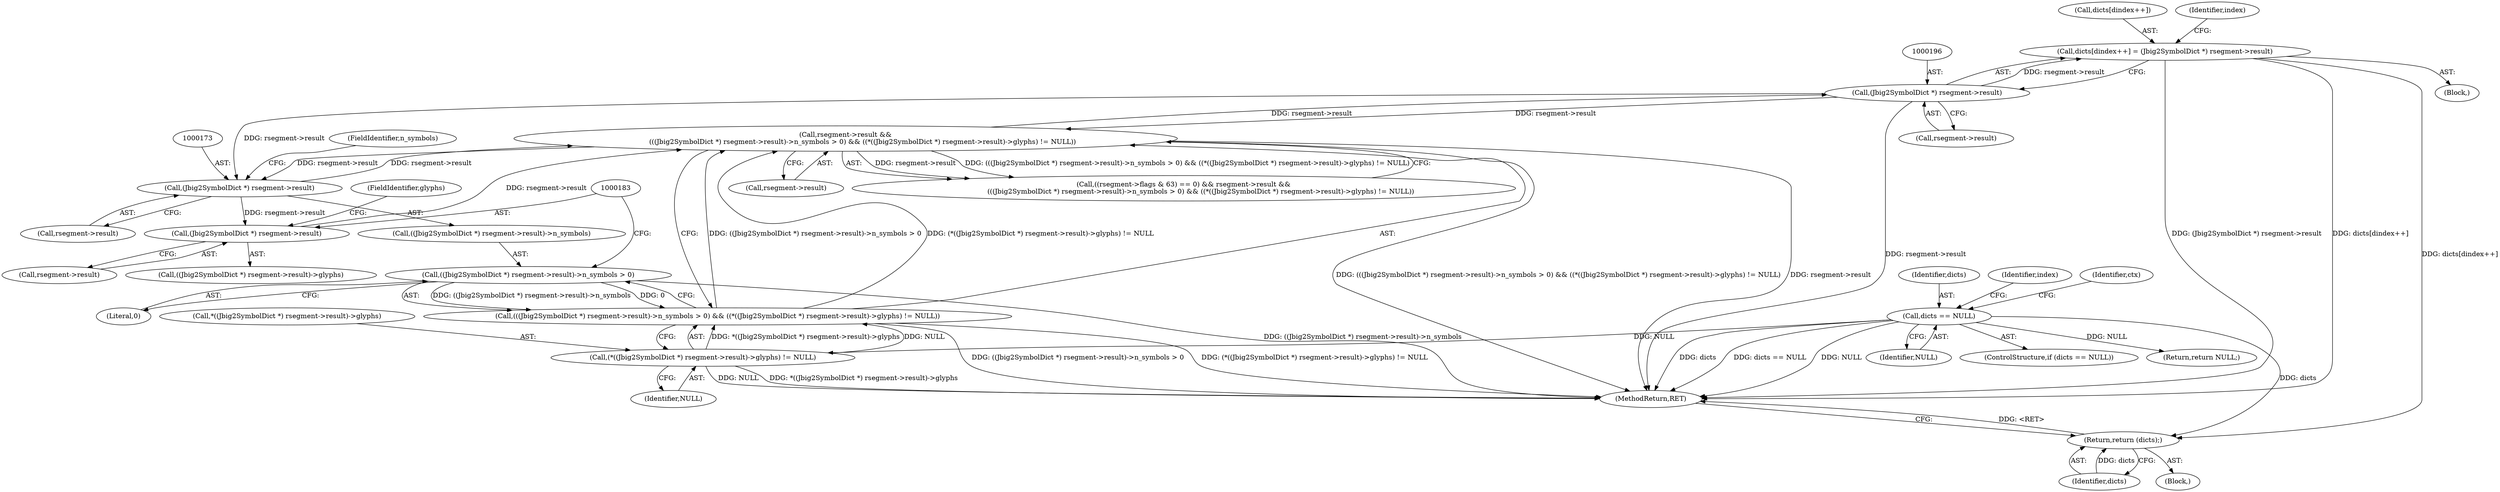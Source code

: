 digraph "0_ghostscript_e698d5c11d27212aa1098bc5b1673a3378563092_15@array" {
"1000190" [label="(Call,dicts[dindex++] = (Jbig2SymbolDict *) rsegment->result)"];
"1000195" [label="(Call,(Jbig2SymbolDict *) rsegment->result)"];
"1000165" [label="(Call,rsegment->result &&\n                (((Jbig2SymbolDict *) rsegment->result)->n_symbols > 0) && ((*((Jbig2SymbolDict *) rsegment->result)->glyphs) != NULL))"];
"1000172" [label="(Call,(Jbig2SymbolDict *) rsegment->result)"];
"1000182" [label="(Call,(Jbig2SymbolDict *) rsegment->result)"];
"1000169" [label="(Call,(((Jbig2SymbolDict *) rsegment->result)->n_symbols > 0) && ((*((Jbig2SymbolDict *) rsegment->result)->glyphs) != NULL))"];
"1000170" [label="(Call,((Jbig2SymbolDict *) rsegment->result)->n_symbols > 0)"];
"1000179" [label="(Call,(*((Jbig2SymbolDict *) rsegment->result)->glyphs) != NULL)"];
"1000120" [label="(Call,dicts == NULL)"];
"1000214" [label="(Return,return (dicts);)"];
"1000197" [label="(Call,rsegment->result)"];
"1000166" [label="(Call,rsegment->result)"];
"1000182" [label="(Call,(Jbig2SymbolDict *) rsegment->result)"];
"1000188" [label="(Identifier,NULL)"];
"1000122" [label="(Identifier,NULL)"];
"1000191" [label="(Call,dicts[dindex++])"];
"1000177" [label="(FieldIdentifier,n_symbols)"];
"1000143" [label="(Identifier,index)"];
"1000215" [label="(Identifier,dicts)"];
"1000180" [label="(Call,*((Jbig2SymbolDict *) rsegment->result)->glyphs)"];
"1000157" [label="(Call,((rsegment->flags & 63) == 0) && rsegment->result &&\n                (((Jbig2SymbolDict *) rsegment->result)->n_symbols > 0) && ((*((Jbig2SymbolDict *) rsegment->result)->glyphs) != NULL))"];
"1000171" [label="(Call,((Jbig2SymbolDict *) rsegment->result)->n_symbols)"];
"1000165" [label="(Call,rsegment->result &&\n                (((Jbig2SymbolDict *) rsegment->result)->n_symbols > 0) && ((*((Jbig2SymbolDict *) rsegment->result)->glyphs) != NULL))"];
"1000189" [label="(Block,)"];
"1000120" [label="(Call,dicts == NULL)"];
"1000190" [label="(Call,dicts[dindex++] = (Jbig2SymbolDict *) rsegment->result)"];
"1000184" [label="(Call,rsegment->result)"];
"1000119" [label="(ControlStructure,if (dicts == NULL))"];
"1000214" [label="(Return,return (dicts);)"];
"1000216" [label="(MethodReturn,RET)"];
"1000169" [label="(Call,(((Jbig2SymbolDict *) rsegment->result)->n_symbols > 0) && ((*((Jbig2SymbolDict *) rsegment->result)->glyphs) != NULL))"];
"1000135" [label="(Identifier,index)"];
"1000178" [label="(Literal,0)"];
"1000131" [label="(Return,return NULL;)"];
"1000187" [label="(FieldIdentifier,glyphs)"];
"1000125" [label="(Identifier,ctx)"];
"1000195" [label="(Call,(Jbig2SymbolDict *) rsegment->result)"];
"1000179" [label="(Call,(*((Jbig2SymbolDict *) rsegment->result)->glyphs) != NULL)"];
"1000174" [label="(Call,rsegment->result)"];
"1000170" [label="(Call,((Jbig2SymbolDict *) rsegment->result)->n_symbols > 0)"];
"1000105" [label="(Block,)"];
"1000172" [label="(Call,(Jbig2SymbolDict *) rsegment->result)"];
"1000121" [label="(Identifier,dicts)"];
"1000181" [label="(Call,((Jbig2SymbolDict *) rsegment->result)->glyphs)"];
"1000190" -> "1000189"  [label="AST: "];
"1000190" -> "1000195"  [label="CFG: "];
"1000191" -> "1000190"  [label="AST: "];
"1000195" -> "1000190"  [label="AST: "];
"1000143" -> "1000190"  [label="CFG: "];
"1000190" -> "1000216"  [label="DDG: (Jbig2SymbolDict *) rsegment->result"];
"1000190" -> "1000216"  [label="DDG: dicts[dindex++]"];
"1000195" -> "1000190"  [label="DDG: rsegment->result"];
"1000190" -> "1000214"  [label="DDG: dicts[dindex++]"];
"1000195" -> "1000197"  [label="CFG: "];
"1000196" -> "1000195"  [label="AST: "];
"1000197" -> "1000195"  [label="AST: "];
"1000195" -> "1000216"  [label="DDG: rsegment->result"];
"1000195" -> "1000165"  [label="DDG: rsegment->result"];
"1000195" -> "1000172"  [label="DDG: rsegment->result"];
"1000165" -> "1000195"  [label="DDG: rsegment->result"];
"1000165" -> "1000157"  [label="AST: "];
"1000165" -> "1000166"  [label="CFG: "];
"1000165" -> "1000169"  [label="CFG: "];
"1000166" -> "1000165"  [label="AST: "];
"1000169" -> "1000165"  [label="AST: "];
"1000157" -> "1000165"  [label="CFG: "];
"1000165" -> "1000216"  [label="DDG: (((Jbig2SymbolDict *) rsegment->result)->n_symbols > 0) && ((*((Jbig2SymbolDict *) rsegment->result)->glyphs) != NULL)"];
"1000165" -> "1000216"  [label="DDG: rsegment->result"];
"1000165" -> "1000157"  [label="DDG: rsegment->result"];
"1000165" -> "1000157"  [label="DDG: (((Jbig2SymbolDict *) rsegment->result)->n_symbols > 0) && ((*((Jbig2SymbolDict *) rsegment->result)->glyphs) != NULL)"];
"1000172" -> "1000165"  [label="DDG: rsegment->result"];
"1000182" -> "1000165"  [label="DDG: rsegment->result"];
"1000169" -> "1000165"  [label="DDG: ((Jbig2SymbolDict *) rsegment->result)->n_symbols > 0"];
"1000169" -> "1000165"  [label="DDG: (*((Jbig2SymbolDict *) rsegment->result)->glyphs) != NULL"];
"1000165" -> "1000172"  [label="DDG: rsegment->result"];
"1000172" -> "1000171"  [label="AST: "];
"1000172" -> "1000174"  [label="CFG: "];
"1000173" -> "1000172"  [label="AST: "];
"1000174" -> "1000172"  [label="AST: "];
"1000177" -> "1000172"  [label="CFG: "];
"1000172" -> "1000182"  [label="DDG: rsegment->result"];
"1000182" -> "1000181"  [label="AST: "];
"1000182" -> "1000184"  [label="CFG: "];
"1000183" -> "1000182"  [label="AST: "];
"1000184" -> "1000182"  [label="AST: "];
"1000187" -> "1000182"  [label="CFG: "];
"1000169" -> "1000170"  [label="CFG: "];
"1000169" -> "1000179"  [label="CFG: "];
"1000170" -> "1000169"  [label="AST: "];
"1000179" -> "1000169"  [label="AST: "];
"1000169" -> "1000216"  [label="DDG: ((Jbig2SymbolDict *) rsegment->result)->n_symbols > 0"];
"1000169" -> "1000216"  [label="DDG: (*((Jbig2SymbolDict *) rsegment->result)->glyphs) != NULL"];
"1000170" -> "1000169"  [label="DDG: ((Jbig2SymbolDict *) rsegment->result)->n_symbols"];
"1000170" -> "1000169"  [label="DDG: 0"];
"1000179" -> "1000169"  [label="DDG: *((Jbig2SymbolDict *) rsegment->result)->glyphs"];
"1000179" -> "1000169"  [label="DDG: NULL"];
"1000170" -> "1000178"  [label="CFG: "];
"1000171" -> "1000170"  [label="AST: "];
"1000178" -> "1000170"  [label="AST: "];
"1000183" -> "1000170"  [label="CFG: "];
"1000170" -> "1000216"  [label="DDG: ((Jbig2SymbolDict *) rsegment->result)->n_symbols"];
"1000179" -> "1000188"  [label="CFG: "];
"1000180" -> "1000179"  [label="AST: "];
"1000188" -> "1000179"  [label="AST: "];
"1000179" -> "1000216"  [label="DDG: NULL"];
"1000179" -> "1000216"  [label="DDG: *((Jbig2SymbolDict *) rsegment->result)->glyphs"];
"1000120" -> "1000179"  [label="DDG: NULL"];
"1000120" -> "1000119"  [label="AST: "];
"1000120" -> "1000122"  [label="CFG: "];
"1000121" -> "1000120"  [label="AST: "];
"1000122" -> "1000120"  [label="AST: "];
"1000125" -> "1000120"  [label="CFG: "];
"1000135" -> "1000120"  [label="CFG: "];
"1000120" -> "1000216"  [label="DDG: dicts"];
"1000120" -> "1000216"  [label="DDG: dicts == NULL"];
"1000120" -> "1000216"  [label="DDG: NULL"];
"1000120" -> "1000131"  [label="DDG: NULL"];
"1000120" -> "1000214"  [label="DDG: dicts"];
"1000214" -> "1000105"  [label="AST: "];
"1000214" -> "1000215"  [label="CFG: "];
"1000215" -> "1000214"  [label="AST: "];
"1000216" -> "1000214"  [label="CFG: "];
"1000214" -> "1000216"  [label="DDG: <RET>"];
"1000215" -> "1000214"  [label="DDG: dicts"];
}
